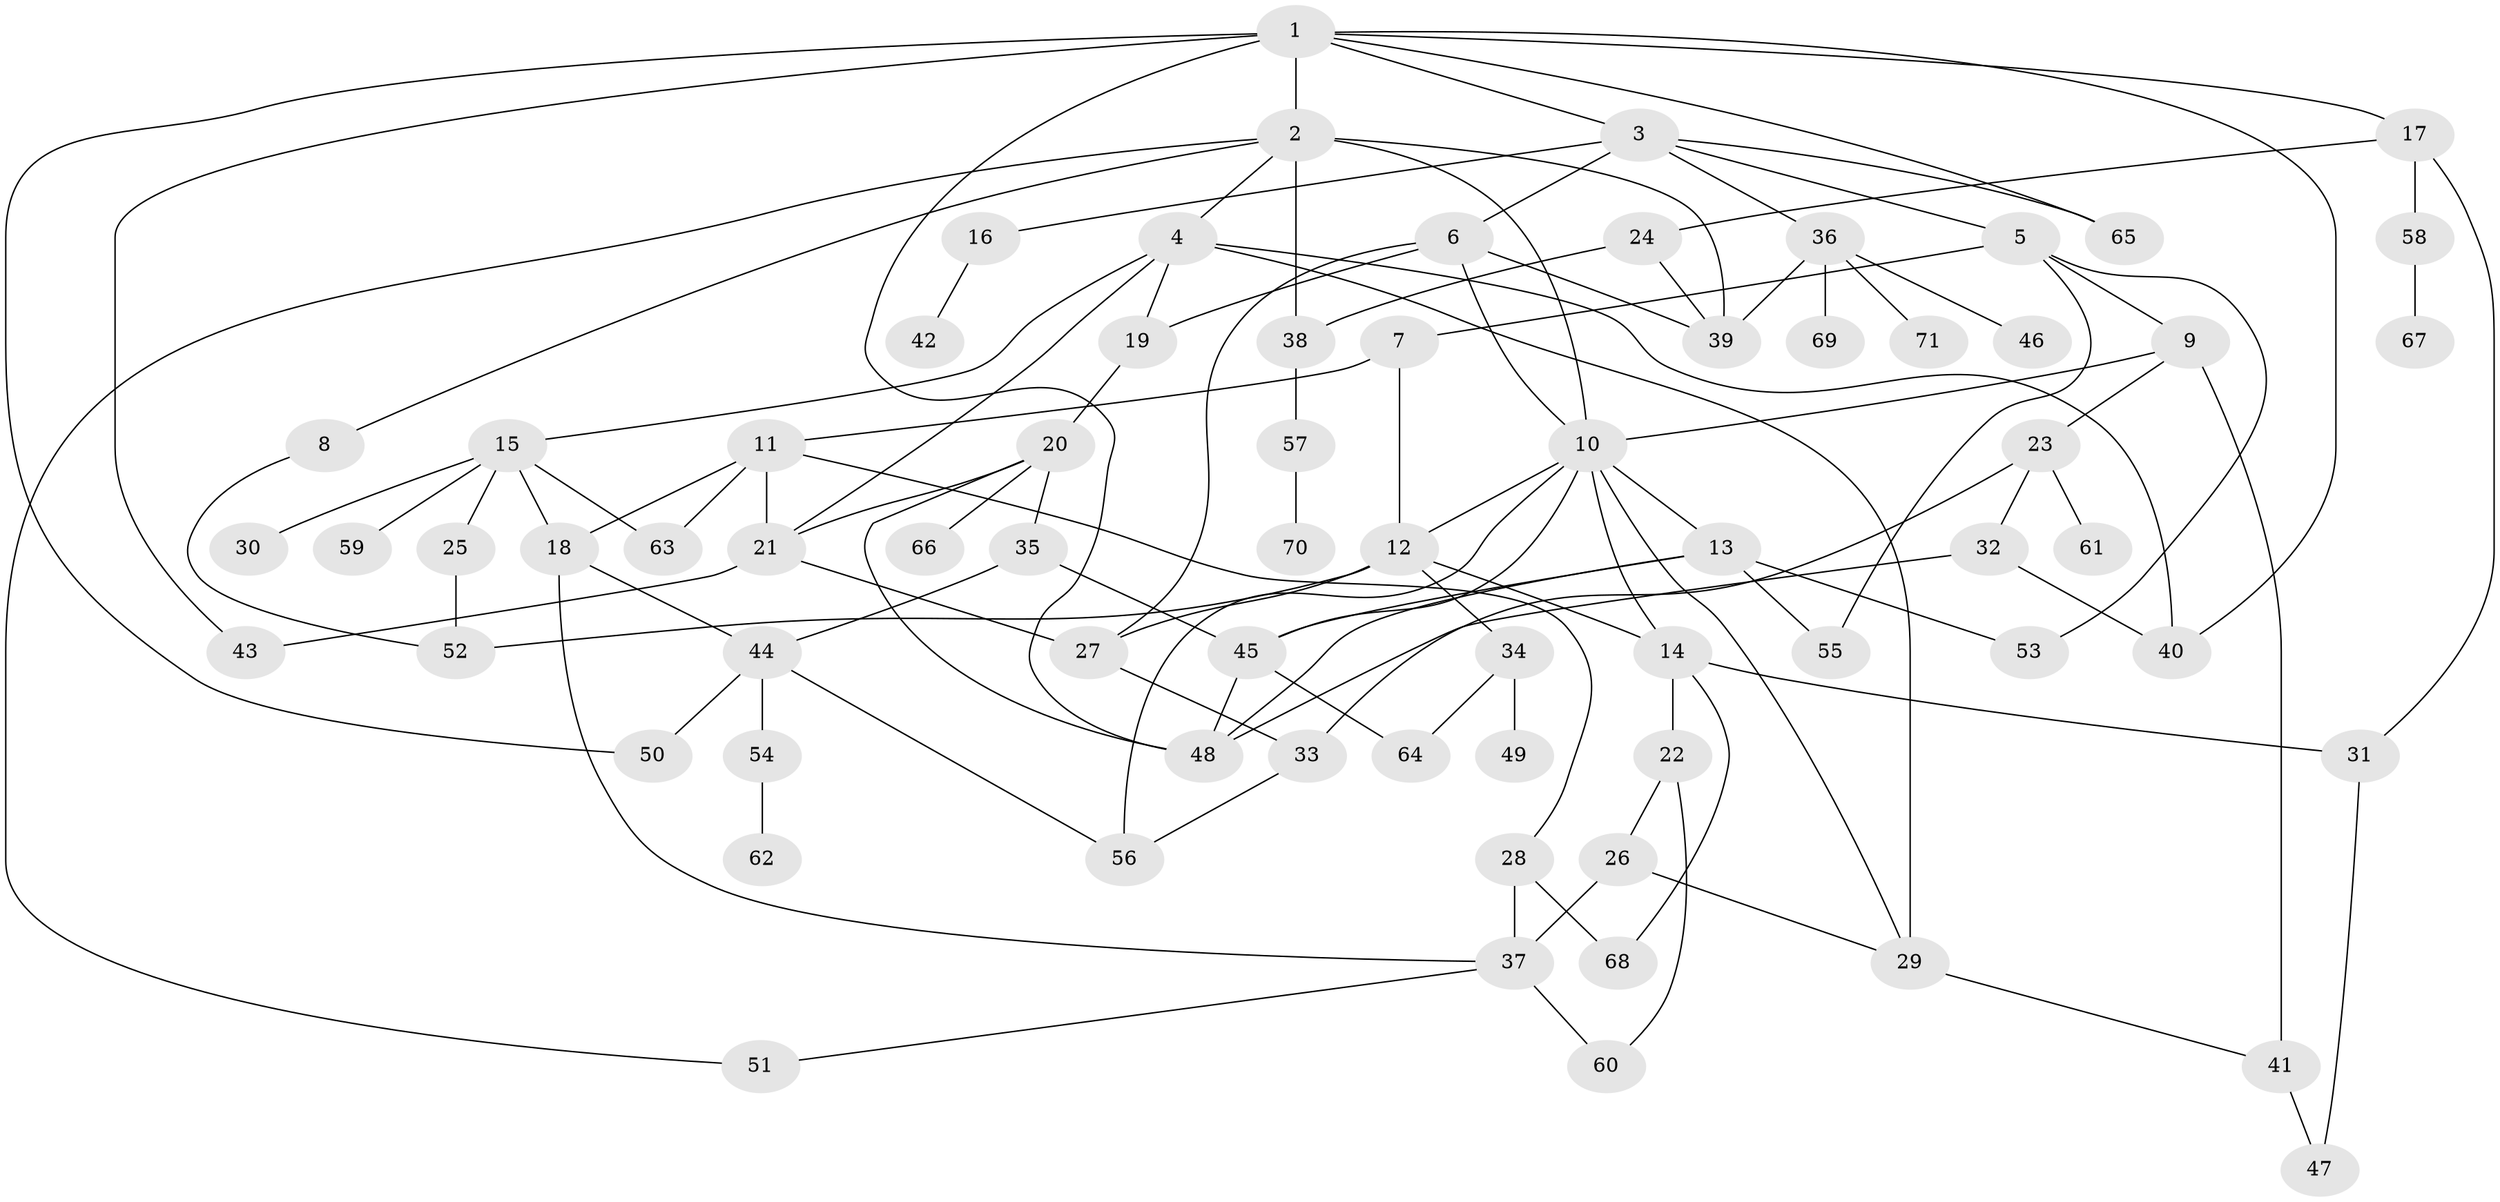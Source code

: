 // original degree distribution, {3: 0.24347826086956523, 7: 0.017391304347826087, 8: 0.008695652173913044, 6: 0.08695652173913043, 2: 0.2608695652173913, 4: 0.1391304347826087, 5: 0.034782608695652174, 1: 0.20869565217391303}
// Generated by graph-tools (version 1.1) at 2025/48/03/04/25 22:48:57]
// undirected, 71 vertices, 115 edges
graph export_dot {
  node [color=gray90,style=filled];
  1;
  2;
  3;
  4;
  5;
  6;
  7;
  8;
  9;
  10;
  11;
  12;
  13;
  14;
  15;
  16;
  17;
  18;
  19;
  20;
  21;
  22;
  23;
  24;
  25;
  26;
  27;
  28;
  29;
  30;
  31;
  32;
  33;
  34;
  35;
  36;
  37;
  38;
  39;
  40;
  41;
  42;
  43;
  44;
  45;
  46;
  47;
  48;
  49;
  50;
  51;
  52;
  53;
  54;
  55;
  56;
  57;
  58;
  59;
  60;
  61;
  62;
  63;
  64;
  65;
  66;
  67;
  68;
  69;
  70;
  71;
  1 -- 2 [weight=2.0];
  1 -- 3 [weight=1.0];
  1 -- 17 [weight=1.0];
  1 -- 40 [weight=1.0];
  1 -- 43 [weight=1.0];
  1 -- 48 [weight=1.0];
  1 -- 50 [weight=1.0];
  1 -- 65 [weight=1.0];
  2 -- 4 [weight=1.0];
  2 -- 8 [weight=1.0];
  2 -- 10 [weight=1.0];
  2 -- 38 [weight=1.0];
  2 -- 39 [weight=1.0];
  2 -- 51 [weight=1.0];
  3 -- 5 [weight=1.0];
  3 -- 6 [weight=1.0];
  3 -- 16 [weight=1.0];
  3 -- 36 [weight=1.0];
  3 -- 65 [weight=1.0];
  4 -- 15 [weight=1.0];
  4 -- 19 [weight=1.0];
  4 -- 21 [weight=1.0];
  4 -- 29 [weight=1.0];
  4 -- 40 [weight=1.0];
  5 -- 7 [weight=1.0];
  5 -- 9 [weight=2.0];
  5 -- 53 [weight=1.0];
  5 -- 55 [weight=1.0];
  6 -- 10 [weight=1.0];
  6 -- 19 [weight=1.0];
  6 -- 27 [weight=1.0];
  6 -- 39 [weight=2.0];
  7 -- 11 [weight=1.0];
  7 -- 12 [weight=1.0];
  8 -- 52 [weight=1.0];
  9 -- 10 [weight=1.0];
  9 -- 23 [weight=1.0];
  9 -- 41 [weight=2.0];
  10 -- 12 [weight=1.0];
  10 -- 13 [weight=3.0];
  10 -- 14 [weight=1.0];
  10 -- 29 [weight=1.0];
  10 -- 45 [weight=1.0];
  10 -- 56 [weight=1.0];
  11 -- 18 [weight=1.0];
  11 -- 21 [weight=1.0];
  11 -- 28 [weight=1.0];
  11 -- 63 [weight=1.0];
  12 -- 14 [weight=1.0];
  12 -- 27 [weight=1.0];
  12 -- 34 [weight=1.0];
  12 -- 52 [weight=1.0];
  13 -- 45 [weight=1.0];
  13 -- 48 [weight=1.0];
  13 -- 53 [weight=1.0];
  13 -- 55 [weight=1.0];
  14 -- 22 [weight=1.0];
  14 -- 31 [weight=1.0];
  14 -- 68 [weight=1.0];
  15 -- 18 [weight=1.0];
  15 -- 25 [weight=1.0];
  15 -- 30 [weight=1.0];
  15 -- 59 [weight=1.0];
  15 -- 63 [weight=1.0];
  16 -- 42 [weight=1.0];
  17 -- 24 [weight=1.0];
  17 -- 31 [weight=1.0];
  17 -- 58 [weight=1.0];
  18 -- 37 [weight=1.0];
  18 -- 44 [weight=1.0];
  19 -- 20 [weight=1.0];
  20 -- 21 [weight=1.0];
  20 -- 35 [weight=1.0];
  20 -- 48 [weight=1.0];
  20 -- 66 [weight=1.0];
  21 -- 27 [weight=1.0];
  21 -- 43 [weight=1.0];
  22 -- 26 [weight=1.0];
  22 -- 60 [weight=1.0];
  23 -- 32 [weight=1.0];
  23 -- 33 [weight=1.0];
  23 -- 61 [weight=1.0];
  24 -- 38 [weight=1.0];
  24 -- 39 [weight=1.0];
  25 -- 52 [weight=1.0];
  26 -- 29 [weight=1.0];
  26 -- 37 [weight=1.0];
  27 -- 33 [weight=1.0];
  28 -- 37 [weight=3.0];
  28 -- 68 [weight=1.0];
  29 -- 41 [weight=2.0];
  31 -- 47 [weight=1.0];
  32 -- 40 [weight=1.0];
  32 -- 48 [weight=1.0];
  33 -- 56 [weight=1.0];
  34 -- 49 [weight=1.0];
  34 -- 64 [weight=1.0];
  35 -- 44 [weight=1.0];
  35 -- 45 [weight=1.0];
  36 -- 39 [weight=1.0];
  36 -- 46 [weight=1.0];
  36 -- 69 [weight=1.0];
  36 -- 71 [weight=1.0];
  37 -- 51 [weight=1.0];
  37 -- 60 [weight=1.0];
  38 -- 57 [weight=1.0];
  41 -- 47 [weight=1.0];
  44 -- 50 [weight=1.0];
  44 -- 54 [weight=1.0];
  44 -- 56 [weight=1.0];
  45 -- 48 [weight=1.0];
  45 -- 64 [weight=1.0];
  54 -- 62 [weight=1.0];
  57 -- 70 [weight=1.0];
  58 -- 67 [weight=1.0];
}
